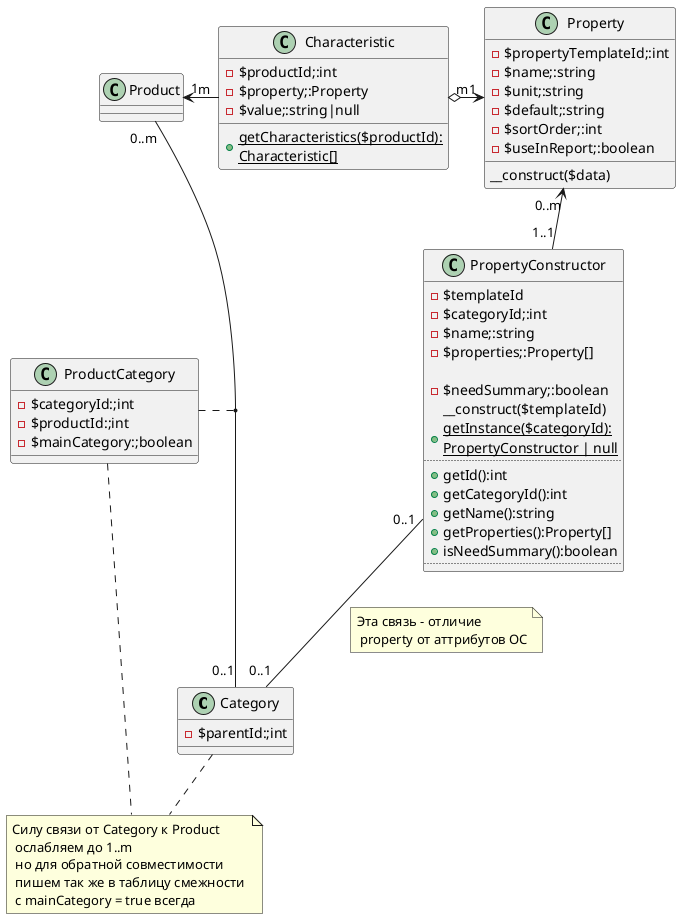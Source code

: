@startuml

class Category {
    -$parentId:;int
}
class Product {
}
class ProductCategory {
    -$categoryId:;int
    -$productId:;int
    -$mainCategory:;boolean
}

class Property {
    -$propertyTemplateId;:int
    -$name;:string
    -$unit;:string
    -$default;:string
    -$sortOrder;:int
    -$useInReport;:boolean
    __construct($data)
}
class PropertyConstructor {
    -$templateId
    -$categoryId;:int
    -$name;:string
    -$properties;:Property[]

    -$needSummary;:boolean
    __construct($templateId)
    +{static} getInstance($categoryId):\nPropertyConstructor | null
    ..
    +getId():int
    +getCategoryId():int
    +getName():string
    +getProperties():Property[]
    +isNeedSummary():boolean
    ..
}
class Characteristic {
    -$productId;:int
    -$property;:Property
    -$value;:string|null
    '-$useInReport;:boolean

    +{static} getCharacteristics($productId):\nCharacteristic[] 
}


Property "0..m" <-- "1..1" PropertyConstructor
PropertyConstructor "0..1" -- "0..1" Category
note right on link: Эта связь - отличие \n property от аттрибутов OC 

Product "0..m" -- "0..1" Category
ProductCategory . (Category, Product)
note "Силу связи от Category к Product \n ослабляем до 1..m \n но для обратной совместимости \n пишем так же в таблицу смежности \n с mainCategory = true всегда" as N2 
ProductCategory .. N2
Category .. N2

Characteristic "m" -l->  "1" Product
Characteristic "m" o-r-> "1" Property


@enduml
